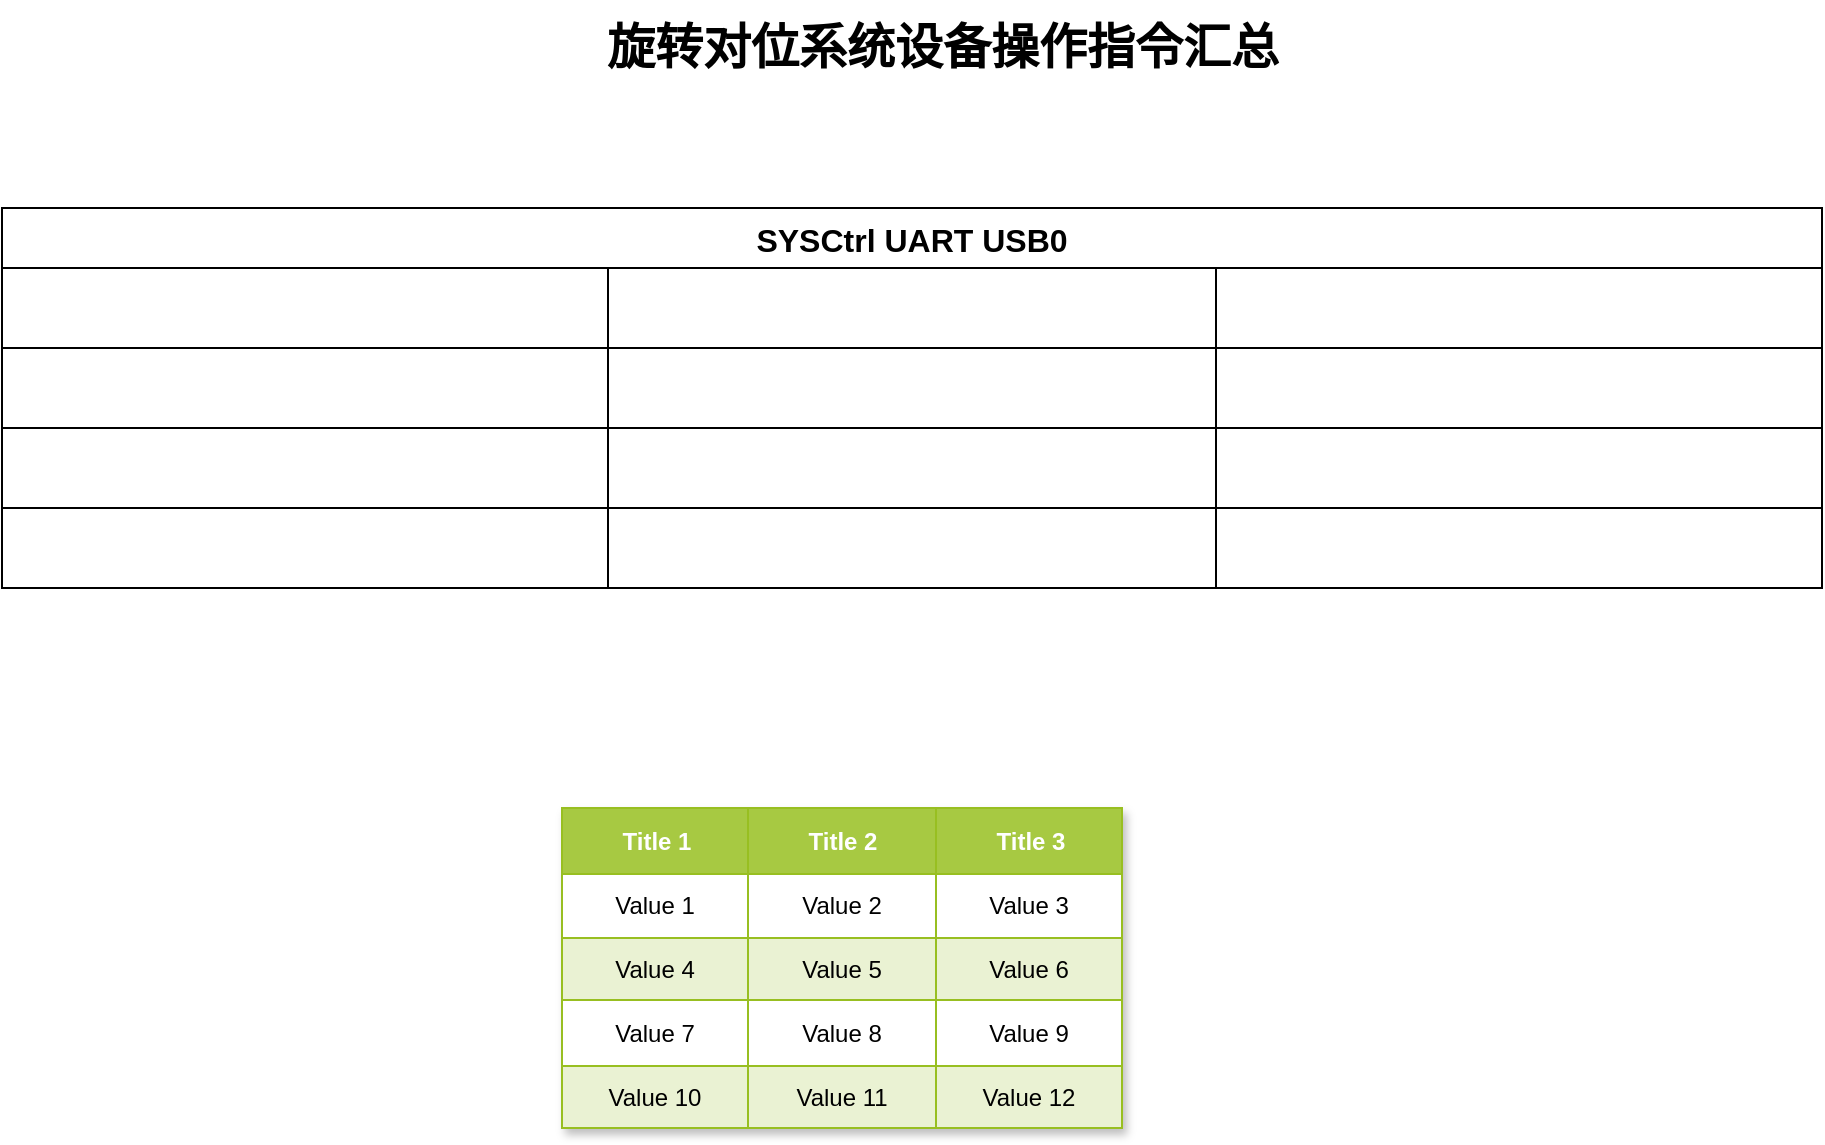 <mxfile version="20.8.10" type="github">
  <diagram name="Page-1" id="bd83a815-5ea8-2e97-e5ec-87c9f400f2fa">
    <mxGraphModel dx="1709" dy="927" grid="1" gridSize="10" guides="1" tooltips="1" connect="1" arrows="1" fold="1" page="1" pageScale="1.5" pageWidth="1169" pageHeight="826" background="none" math="0" shadow="0">
      <root>
        <mxCell id="0" style=";html=1;" />
        <mxCell id="1" style=";html=1;" parent="0" />
        <mxCell id="1516e18e63f93b96-3" value="旋转对位系统设备操作指令汇总" style="text;strokeColor=none;fillColor=none;html=1;fontSize=24;fontStyle=1;verticalAlign=middle;align=center;rounded=0;shadow=1;" parent="1" vertex="1">
          <mxGeometry x="380" width="780" height="40" as="geometry" />
        </mxCell>
        <mxCell id="leJ5RlOltz1dUx3BEvnj-14" value="SYSCtrl UART USB0" style="shape=table;startSize=30;container=1;collapsible=0;childLayout=tableLayout;strokeColor=default;fontSize=16;points=[[0,0,0,0,0],[0,0.25,0,0,0],[0,0.5,0,0,0],[0,0.75,0,0,0],[0,1,0,0,0],[0.25,0,0,0,0],[0.25,1,0,0,0],[0.5,0,0,0,0],[0.5,1,0,0,0],[0.75,0,0,0,0],[0.75,1,0,0,0],[1,0,0,0,0],[1,0.25,0,0,0],[1,0.5,0,0,0],[1,0.75,0,0,0],[1,1,0,0,0]];fontStyle=1" vertex="1" parent="1">
          <mxGeometry x="300" y="100" width="910" height="190" as="geometry" />
        </mxCell>
        <mxCell id="leJ5RlOltz1dUx3BEvnj-15" value="" style="shape=tableRow;horizontal=0;startSize=0;swimlaneHead=0;swimlaneBody=0;strokeColor=inherit;top=0;left=0;bottom=0;right=0;collapsible=0;dropTarget=0;fillColor=none;points=[[0,0.5],[1,0.5]];portConstraint=eastwest;fontSize=16;" vertex="1" parent="leJ5RlOltz1dUx3BEvnj-14">
          <mxGeometry y="30" width="910" height="40" as="geometry" />
        </mxCell>
        <mxCell id="leJ5RlOltz1dUx3BEvnj-16" value="" style="shape=partialRectangle;html=1;whiteSpace=wrap;connectable=0;strokeColor=inherit;overflow=hidden;fillColor=none;top=0;left=0;bottom=0;right=0;pointerEvents=1;fontSize=16;" vertex="1" parent="leJ5RlOltz1dUx3BEvnj-15">
          <mxGeometry width="303" height="40" as="geometry">
            <mxRectangle width="303" height="40" as="alternateBounds" />
          </mxGeometry>
        </mxCell>
        <mxCell id="leJ5RlOltz1dUx3BEvnj-17" value="" style="shape=partialRectangle;html=1;whiteSpace=wrap;connectable=0;strokeColor=inherit;overflow=hidden;fillColor=none;top=0;left=0;bottom=0;right=0;pointerEvents=1;fontSize=16;" vertex="1" parent="leJ5RlOltz1dUx3BEvnj-15">
          <mxGeometry x="303" width="304" height="40" as="geometry">
            <mxRectangle width="304" height="40" as="alternateBounds" />
          </mxGeometry>
        </mxCell>
        <mxCell id="leJ5RlOltz1dUx3BEvnj-18" value="" style="shape=partialRectangle;html=1;whiteSpace=wrap;connectable=0;strokeColor=inherit;overflow=hidden;fillColor=none;top=0;left=0;bottom=0;right=0;pointerEvents=1;fontSize=16;" vertex="1" parent="leJ5RlOltz1dUx3BEvnj-15">
          <mxGeometry x="607" width="303" height="40" as="geometry">
            <mxRectangle width="303" height="40" as="alternateBounds" />
          </mxGeometry>
        </mxCell>
        <mxCell id="leJ5RlOltz1dUx3BEvnj-19" value="" style="shape=tableRow;horizontal=0;startSize=0;swimlaneHead=0;swimlaneBody=0;strokeColor=inherit;top=0;left=0;bottom=0;right=0;collapsible=0;dropTarget=0;fillColor=none;points=[[0,0.5],[1,0.5]];portConstraint=eastwest;fontSize=16;" vertex="1" parent="leJ5RlOltz1dUx3BEvnj-14">
          <mxGeometry y="70" width="910" height="40" as="geometry" />
        </mxCell>
        <mxCell id="leJ5RlOltz1dUx3BEvnj-20" value="" style="shape=partialRectangle;html=1;whiteSpace=wrap;connectable=1;strokeColor=inherit;overflow=hidden;fillColor=none;top=0;left=0;bottom=0;right=0;pointerEvents=1;fontSize=16;movable=1;resizable=1;rotatable=1;deletable=1;editable=1;" vertex="1" parent="leJ5RlOltz1dUx3BEvnj-19">
          <mxGeometry width="303" height="40" as="geometry">
            <mxRectangle width="303" height="40" as="alternateBounds" />
          </mxGeometry>
        </mxCell>
        <mxCell id="leJ5RlOltz1dUx3BEvnj-21" value="" style="shape=partialRectangle;html=1;whiteSpace=wrap;connectable=0;strokeColor=inherit;overflow=hidden;fillColor=none;top=0;left=0;bottom=0;right=0;pointerEvents=1;fontSize=16;" vertex="1" parent="leJ5RlOltz1dUx3BEvnj-19">
          <mxGeometry x="303" width="304" height="40" as="geometry">
            <mxRectangle width="304" height="40" as="alternateBounds" />
          </mxGeometry>
        </mxCell>
        <mxCell id="leJ5RlOltz1dUx3BEvnj-22" value="" style="shape=partialRectangle;html=1;whiteSpace=wrap;connectable=0;strokeColor=inherit;overflow=hidden;fillColor=none;top=0;left=0;bottom=0;right=0;pointerEvents=1;fontSize=16;" vertex="1" parent="leJ5RlOltz1dUx3BEvnj-19">
          <mxGeometry x="607" width="303" height="40" as="geometry">
            <mxRectangle width="303" height="40" as="alternateBounds" />
          </mxGeometry>
        </mxCell>
        <mxCell id="leJ5RlOltz1dUx3BEvnj-72" value="" style="shape=tableRow;horizontal=0;startSize=0;swimlaneHead=0;swimlaneBody=0;strokeColor=inherit;top=0;left=0;bottom=0;right=0;collapsible=0;dropTarget=0;fillColor=none;points=[[0,0.5],[1,0.5]];portConstraint=eastwest;fontSize=16;" vertex="1" parent="leJ5RlOltz1dUx3BEvnj-14">
          <mxGeometry y="110" width="910" height="40" as="geometry" />
        </mxCell>
        <mxCell id="leJ5RlOltz1dUx3BEvnj-73" value="" style="shape=partialRectangle;html=1;whiteSpace=wrap;connectable=1;strokeColor=inherit;overflow=hidden;fillColor=none;top=0;left=0;bottom=0;right=0;pointerEvents=1;fontSize=16;movable=1;resizable=1;rotatable=1;deletable=1;editable=1;" vertex="1" parent="leJ5RlOltz1dUx3BEvnj-72">
          <mxGeometry width="303" height="40" as="geometry">
            <mxRectangle width="303" height="40" as="alternateBounds" />
          </mxGeometry>
        </mxCell>
        <mxCell id="leJ5RlOltz1dUx3BEvnj-74" value="" style="shape=partialRectangle;html=1;whiteSpace=wrap;connectable=0;strokeColor=inherit;overflow=hidden;fillColor=none;top=0;left=0;bottom=0;right=0;pointerEvents=1;fontSize=16;" vertex="1" parent="leJ5RlOltz1dUx3BEvnj-72">
          <mxGeometry x="303" width="304" height="40" as="geometry">
            <mxRectangle width="304" height="40" as="alternateBounds" />
          </mxGeometry>
        </mxCell>
        <mxCell id="leJ5RlOltz1dUx3BEvnj-75" value="" style="shape=partialRectangle;html=1;whiteSpace=wrap;connectable=0;strokeColor=inherit;overflow=hidden;fillColor=none;top=0;left=0;bottom=0;right=0;pointerEvents=1;fontSize=16;" vertex="1" parent="leJ5RlOltz1dUx3BEvnj-72">
          <mxGeometry x="607" width="303" height="40" as="geometry">
            <mxRectangle width="303" height="40" as="alternateBounds" />
          </mxGeometry>
        </mxCell>
        <mxCell id="leJ5RlOltz1dUx3BEvnj-23" value="" style="shape=tableRow;horizontal=0;startSize=0;swimlaneHead=0;swimlaneBody=0;strokeColor=inherit;top=0;left=0;bottom=0;right=0;collapsible=0;dropTarget=0;fillColor=none;points=[[0,0.5],[1,0.5]];portConstraint=eastwest;fontSize=16;" vertex="1" parent="leJ5RlOltz1dUx3BEvnj-14">
          <mxGeometry y="150" width="910" height="40" as="geometry" />
        </mxCell>
        <mxCell id="leJ5RlOltz1dUx3BEvnj-24" value="" style="shape=partialRectangle;html=1;whiteSpace=wrap;connectable=0;strokeColor=inherit;overflow=hidden;fillColor=none;top=0;left=0;bottom=0;right=0;pointerEvents=1;fontSize=16;" vertex="1" parent="leJ5RlOltz1dUx3BEvnj-23">
          <mxGeometry width="303" height="40" as="geometry">
            <mxRectangle width="303" height="40" as="alternateBounds" />
          </mxGeometry>
        </mxCell>
        <mxCell id="leJ5RlOltz1dUx3BEvnj-25" value="" style="shape=partialRectangle;html=1;whiteSpace=wrap;connectable=0;strokeColor=inherit;overflow=hidden;fillColor=none;top=0;left=0;bottom=0;right=0;pointerEvents=1;fontSize=16;" vertex="1" parent="leJ5RlOltz1dUx3BEvnj-23">
          <mxGeometry x="303" width="304" height="40" as="geometry">
            <mxRectangle width="304" height="40" as="alternateBounds" />
          </mxGeometry>
        </mxCell>
        <mxCell id="leJ5RlOltz1dUx3BEvnj-26" value="" style="shape=partialRectangle;html=1;whiteSpace=wrap;connectable=0;strokeColor=inherit;overflow=hidden;fillColor=none;top=0;left=0;bottom=0;right=0;pointerEvents=1;fontSize=16;points=[[0,0,0,0,0],[0,0.25,0,0,0],[0,0.5,0,0,0],[0,0.75,0,0,0],[0,1,0,0,0],[0.25,0,0,0,0],[0.25,1,0,0,0],[0.5,0,0,0,0],[0.5,1,0,0,0],[0.75,0,0,0,0],[0.75,1,0,0,0],[1,0,0,0,0],[1,0.25,0,0,0],[1,0.5,0,0,0],[1,0.75,0,0,0],[1,1,0,0,0]];" vertex="1" parent="leJ5RlOltz1dUx3BEvnj-23">
          <mxGeometry x="607" width="303" height="40" as="geometry">
            <mxRectangle width="303" height="40" as="alternateBounds" />
          </mxGeometry>
        </mxCell>
        <mxCell id="leJ5RlOltz1dUx3BEvnj-100" value="Assets" style="childLayout=tableLayout;recursiveResize=0;strokeColor=#98bf21;fillColor=#A7C942;shadow=1;" vertex="1" parent="1">
          <mxGeometry x="580" y="400" width="280" height="160" as="geometry" />
        </mxCell>
        <mxCell id="leJ5RlOltz1dUx3BEvnj-101" style="shape=tableRow;horizontal=0;startSize=0;swimlaneHead=0;swimlaneBody=0;top=0;left=0;bottom=0;right=0;dropTarget=0;collapsible=0;recursiveResize=0;expand=0;fontStyle=0;strokeColor=inherit;fillColor=#ffffff;" vertex="1" parent="leJ5RlOltz1dUx3BEvnj-100">
          <mxGeometry width="280" height="33" as="geometry" />
        </mxCell>
        <mxCell id="leJ5RlOltz1dUx3BEvnj-102" value="Title 1" style="connectable=0;recursiveResize=0;strokeColor=inherit;fillColor=#A7C942;align=center;fontStyle=1;fontColor=#FFFFFF;html=1;" vertex="1" parent="leJ5RlOltz1dUx3BEvnj-101">
          <mxGeometry width="93" height="33" as="geometry">
            <mxRectangle width="93" height="33" as="alternateBounds" />
          </mxGeometry>
        </mxCell>
        <mxCell id="leJ5RlOltz1dUx3BEvnj-103" value="Title 2" style="connectable=0;recursiveResize=0;strokeColor=inherit;fillColor=#A7C942;align=center;fontStyle=1;fontColor=#FFFFFF;html=1;" vertex="1" parent="leJ5RlOltz1dUx3BEvnj-101">
          <mxGeometry x="93" width="94" height="33" as="geometry">
            <mxRectangle width="94" height="33" as="alternateBounds" />
          </mxGeometry>
        </mxCell>
        <mxCell id="leJ5RlOltz1dUx3BEvnj-104" value="Title 3" style="connectable=0;recursiveResize=0;strokeColor=inherit;fillColor=#A7C942;align=center;fontStyle=1;fontColor=#FFFFFF;html=1;" vertex="1" parent="leJ5RlOltz1dUx3BEvnj-101">
          <mxGeometry x="187" width="93" height="33" as="geometry">
            <mxRectangle width="93" height="33" as="alternateBounds" />
          </mxGeometry>
        </mxCell>
        <mxCell id="leJ5RlOltz1dUx3BEvnj-105" value="" style="shape=tableRow;horizontal=0;startSize=0;swimlaneHead=0;swimlaneBody=0;top=0;left=0;bottom=0;right=0;dropTarget=0;collapsible=0;recursiveResize=0;expand=0;fontStyle=0;strokeColor=inherit;fillColor=#ffffff;" vertex="1" parent="leJ5RlOltz1dUx3BEvnj-100">
          <mxGeometry y="33" width="280" height="32" as="geometry" />
        </mxCell>
        <mxCell id="leJ5RlOltz1dUx3BEvnj-106" value="Value 1" style="connectable=0;recursiveResize=0;strokeColor=inherit;fillColor=inherit;align=center;whiteSpace=wrap;html=1;" vertex="1" parent="leJ5RlOltz1dUx3BEvnj-105">
          <mxGeometry width="93" height="32" as="geometry">
            <mxRectangle width="93" height="32" as="alternateBounds" />
          </mxGeometry>
        </mxCell>
        <mxCell id="leJ5RlOltz1dUx3BEvnj-107" value="Value 2" style="connectable=0;recursiveResize=0;strokeColor=inherit;fillColor=inherit;align=center;whiteSpace=wrap;html=1;" vertex="1" parent="leJ5RlOltz1dUx3BEvnj-105">
          <mxGeometry x="93" width="94" height="32" as="geometry">
            <mxRectangle width="94" height="32" as="alternateBounds" />
          </mxGeometry>
        </mxCell>
        <mxCell id="leJ5RlOltz1dUx3BEvnj-108" value="Value 3" style="connectable=0;recursiveResize=0;strokeColor=inherit;fillColor=inherit;align=center;whiteSpace=wrap;html=1;" vertex="1" parent="leJ5RlOltz1dUx3BEvnj-105">
          <mxGeometry x="187" width="93" height="32" as="geometry">
            <mxRectangle width="93" height="32" as="alternateBounds" />
          </mxGeometry>
        </mxCell>
        <mxCell id="leJ5RlOltz1dUx3BEvnj-109" value="" style="shape=tableRow;horizontal=0;startSize=0;swimlaneHead=0;swimlaneBody=0;top=0;left=0;bottom=0;right=0;dropTarget=0;collapsible=0;recursiveResize=0;expand=0;fontStyle=1;strokeColor=inherit;fillColor=#EAF2D3;" vertex="1" parent="leJ5RlOltz1dUx3BEvnj-100">
          <mxGeometry y="65" width="280" height="31" as="geometry" />
        </mxCell>
        <mxCell id="leJ5RlOltz1dUx3BEvnj-110" value="Value 4" style="connectable=0;recursiveResize=0;strokeColor=inherit;fillColor=inherit;whiteSpace=wrap;html=1;" vertex="1" parent="leJ5RlOltz1dUx3BEvnj-109">
          <mxGeometry width="93" height="31" as="geometry">
            <mxRectangle width="93" height="31" as="alternateBounds" />
          </mxGeometry>
        </mxCell>
        <mxCell id="leJ5RlOltz1dUx3BEvnj-111" value="Value 5" style="connectable=0;recursiveResize=0;strokeColor=inherit;fillColor=inherit;whiteSpace=wrap;html=1;" vertex="1" parent="leJ5RlOltz1dUx3BEvnj-109">
          <mxGeometry x="93" width="94" height="31" as="geometry">
            <mxRectangle width="94" height="31" as="alternateBounds" />
          </mxGeometry>
        </mxCell>
        <mxCell id="leJ5RlOltz1dUx3BEvnj-112" value="Value 6" style="connectable=0;recursiveResize=0;strokeColor=inherit;fillColor=inherit;whiteSpace=wrap;html=1;" vertex="1" parent="leJ5RlOltz1dUx3BEvnj-109">
          <mxGeometry x="187" width="93" height="31" as="geometry">
            <mxRectangle width="93" height="31" as="alternateBounds" />
          </mxGeometry>
        </mxCell>
        <mxCell id="leJ5RlOltz1dUx3BEvnj-113" value="" style="shape=tableRow;horizontal=0;startSize=0;swimlaneHead=0;swimlaneBody=0;top=0;left=0;bottom=0;right=0;dropTarget=0;collapsible=0;recursiveResize=0;expand=0;fontStyle=0;strokeColor=inherit;fillColor=#ffffff;" vertex="1" parent="leJ5RlOltz1dUx3BEvnj-100">
          <mxGeometry y="96" width="280" height="33" as="geometry" />
        </mxCell>
        <mxCell id="leJ5RlOltz1dUx3BEvnj-114" value="Value 7" style="connectable=0;recursiveResize=0;strokeColor=inherit;fillColor=inherit;fontStyle=0;align=center;whiteSpace=wrap;html=1;" vertex="1" parent="leJ5RlOltz1dUx3BEvnj-113">
          <mxGeometry width="93" height="33" as="geometry">
            <mxRectangle width="93" height="33" as="alternateBounds" />
          </mxGeometry>
        </mxCell>
        <mxCell id="leJ5RlOltz1dUx3BEvnj-115" value="Value 8" style="connectable=0;recursiveResize=0;strokeColor=inherit;fillColor=inherit;fontStyle=0;align=center;whiteSpace=wrap;html=1;" vertex="1" parent="leJ5RlOltz1dUx3BEvnj-113">
          <mxGeometry x="93" width="94" height="33" as="geometry">
            <mxRectangle width="94" height="33" as="alternateBounds" />
          </mxGeometry>
        </mxCell>
        <mxCell id="leJ5RlOltz1dUx3BEvnj-116" value="Value 9" style="connectable=0;recursiveResize=0;strokeColor=inherit;fillColor=inherit;fontStyle=0;align=center;whiteSpace=wrap;html=1;" vertex="1" parent="leJ5RlOltz1dUx3BEvnj-113">
          <mxGeometry x="187" width="93" height="33" as="geometry">
            <mxRectangle width="93" height="33" as="alternateBounds" />
          </mxGeometry>
        </mxCell>
        <mxCell id="leJ5RlOltz1dUx3BEvnj-117" value="" style="shape=tableRow;horizontal=0;startSize=0;swimlaneHead=0;swimlaneBody=0;top=0;left=0;bottom=0;right=0;dropTarget=0;collapsible=0;recursiveResize=0;expand=0;fontStyle=1;strokeColor=inherit;fillColor=#EAF2D3;" vertex="1" parent="leJ5RlOltz1dUx3BEvnj-100">
          <mxGeometry y="129" width="280" height="31" as="geometry" />
        </mxCell>
        <mxCell id="leJ5RlOltz1dUx3BEvnj-118" value="Value 10" style="connectable=0;recursiveResize=0;strokeColor=inherit;fillColor=inherit;whiteSpace=wrap;html=1;" vertex="1" parent="leJ5RlOltz1dUx3BEvnj-117">
          <mxGeometry width="93" height="31" as="geometry">
            <mxRectangle width="93" height="31" as="alternateBounds" />
          </mxGeometry>
        </mxCell>
        <mxCell id="leJ5RlOltz1dUx3BEvnj-119" value="Value 11" style="connectable=0;recursiveResize=0;strokeColor=inherit;fillColor=inherit;whiteSpace=wrap;html=1;" vertex="1" parent="leJ5RlOltz1dUx3BEvnj-117">
          <mxGeometry x="93" width="94" height="31" as="geometry">
            <mxRectangle width="94" height="31" as="alternateBounds" />
          </mxGeometry>
        </mxCell>
        <mxCell id="leJ5RlOltz1dUx3BEvnj-120" value="Value 12" style="connectable=0;recursiveResize=0;strokeColor=inherit;fillColor=inherit;whiteSpace=wrap;html=1;" vertex="1" parent="leJ5RlOltz1dUx3BEvnj-117">
          <mxGeometry x="187" width="93" height="31" as="geometry">
            <mxRectangle width="93" height="31" as="alternateBounds" />
          </mxGeometry>
        </mxCell>
      </root>
    </mxGraphModel>
  </diagram>
</mxfile>
